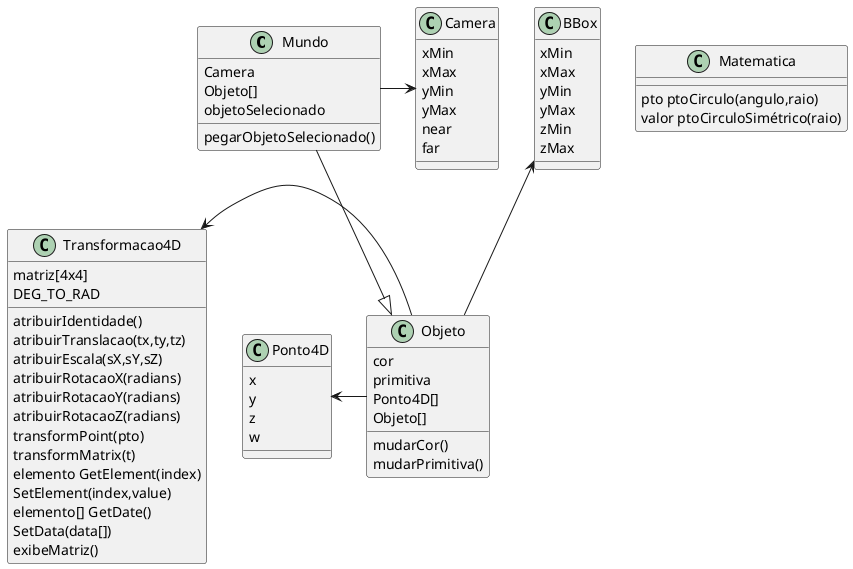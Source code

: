 @startuml

@startuml

Mundo : Camera
Mundo : Objeto[]
Mundo : objetoSelecionado
Mundo : pegarObjetoSelecionado()

Objeto : cor
Objeto : mudarCor()
Objeto : primitiva
Objeto : Ponto4D[]
Objeto : Objeto[]
Objeto : mudarPrimitiva()
Objeto <|-up- Mundo

Camera : xMin
Camera : xMax
Camera : yMin
Camera : yMax
Camera : near  /' zMin '/
Camera : far   /' zMax '/
Camera <-left- Mundo

Transformacao4D : matriz[4x4]
Transformacao4D : DEG_TO_RAD
Transformacao4D : atribuirIdentidade()
Transformacao4D : atribuirTranslacao(tx,ty,tz)
Transformacao4D : atribuirEscala(sX,sY,sZ)
Transformacao4D : atribuirRotacaoX(radians)
Transformacao4D : atribuirRotacaoY(radians)
Transformacao4D : atribuirRotacaoZ(radians)
Transformacao4D : transformPoint(pto)
Transformacao4D : transformMatrix(t)
Transformacao4D : elemento GetElement(index)
Transformacao4D : SetElement(index,value)
Transformacao4D : elemento[] GetDate()
Transformacao4D : SetData(data[])
Transformacao4D : exibeMatriz()
Transformacao4D <-right- Objeto

BBox : xMin
BBox : xMax
BBox : yMin
BBox : yMax
BBox : zMin
BBox : zMax
BBox <-down- Objeto

Ponto4D : x
Ponto4D : y
Ponto4D : z
Ponto4D : w
Ponto4D <-Objeto

Matematica : pto ptoCirculo(angulo,raio)
Matematica : valor ptoCirculoSimétrico(raio)

@enduml
